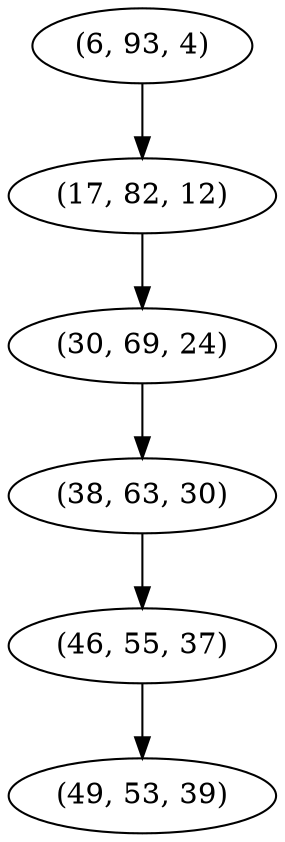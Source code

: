 digraph tree {
    "(6, 93, 4)";
    "(17, 82, 12)";
    "(30, 69, 24)";
    "(38, 63, 30)";
    "(46, 55, 37)";
    "(49, 53, 39)";
    "(6, 93, 4)" -> "(17, 82, 12)";
    "(17, 82, 12)" -> "(30, 69, 24)";
    "(30, 69, 24)" -> "(38, 63, 30)";
    "(38, 63, 30)" -> "(46, 55, 37)";
    "(46, 55, 37)" -> "(49, 53, 39)";
}
